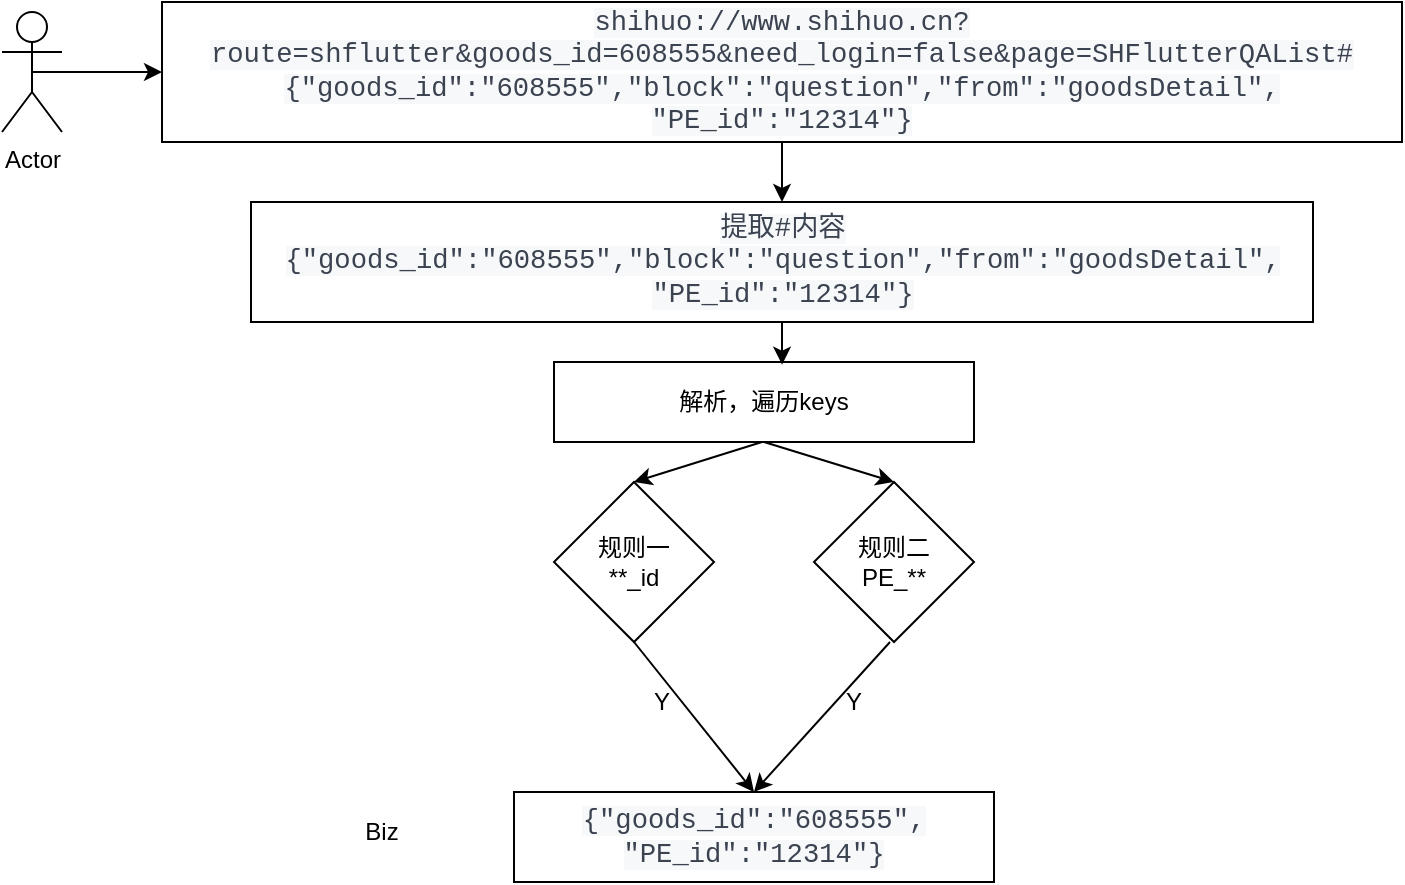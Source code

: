 <mxfile version="14.2.7" type="github">
  <diagram id="TLzFUHAlMp1SjYv1UOmY" name="Page-1">
    <mxGraphModel dx="901" dy="534" grid="1" gridSize="10" guides="1" tooltips="1" connect="1" arrows="1" fold="1" page="1" pageScale="1" pageWidth="827" pageHeight="1169" math="0" shadow="0">
      <root>
        <mxCell id="0" />
        <mxCell id="1" parent="0" />
        <mxCell id="tXTAQBRWPAYxfKV3fFaE-2" value="&lt;span style=&quot;color: rgb(59 , 67 , 81) ; font-family: &amp;#34;sf mono&amp;#34; , &amp;#34;segoe ui mono&amp;#34; , &amp;#34;roboto mono&amp;#34; , &amp;#34;menlo&amp;#34; , &amp;#34;courier&amp;#34; , monospace ; font-size: 13.6px ; text-align: left ; background-color: rgb(247 , 248 , 249)&quot;&gt;shihuo://www.shihuo.cn?route=shflutter&amp;amp;goods_id=608555&amp;amp;need_login=false&amp;amp;page=SHFlutterQAList#{&quot;goods_id&quot;:&quot;608555&quot;,&quot;block&quot;:&quot;question&quot;,&quot;from&quot;:&quot;goodsDetail&quot;, &quot;PE_id&quot;:&quot;12314&quot;}&lt;/span&gt;" style="rounded=0;whiteSpace=wrap;html=1;" vertex="1" parent="1">
          <mxGeometry x="130" y="170" width="620" height="70" as="geometry" />
        </mxCell>
        <mxCell id="tXTAQBRWPAYxfKV3fFaE-3" value="Actor" style="shape=umlActor;verticalLabelPosition=bottom;verticalAlign=top;html=1;outlineConnect=0;" vertex="1" parent="1">
          <mxGeometry x="50" y="175" width="30" height="60" as="geometry" />
        </mxCell>
        <mxCell id="tXTAQBRWPAYxfKV3fFaE-4" value="" style="endArrow=classic;html=1;exitX=0.5;exitY=0.5;exitDx=0;exitDy=0;exitPerimeter=0;entryX=0;entryY=0.5;entryDx=0;entryDy=0;" edge="1" parent="1" source="tXTAQBRWPAYxfKV3fFaE-3" target="tXTAQBRWPAYxfKV3fFaE-2">
          <mxGeometry width="50" height="50" relative="1" as="geometry">
            <mxPoint x="80" y="220" as="sourcePoint" />
            <mxPoint x="130" y="170" as="targetPoint" />
          </mxGeometry>
        </mxCell>
        <mxCell id="tXTAQBRWPAYxfKV3fFaE-7" value="&lt;span style=&quot;color: rgb(59 , 67 , 81) ; font-family: &amp;#34;sf mono&amp;#34; , &amp;#34;segoe ui mono&amp;#34; , &amp;#34;roboto mono&amp;#34; , &amp;#34;menlo&amp;#34; , &amp;#34;courier&amp;#34; , monospace ; font-size: 13.6px ; text-align: left ; background-color: rgb(247 , 248 , 249)&quot;&gt;提取#内容&lt;br&gt;&lt;/span&gt;&lt;span style=&quot;color: rgb(59 , 67 , 81) ; font-family: &amp;#34;sf mono&amp;#34; , &amp;#34;segoe ui mono&amp;#34; , &amp;#34;roboto mono&amp;#34; , &amp;#34;menlo&amp;#34; , &amp;#34;courier&amp;#34; , monospace ; font-size: 13.6px ; text-align: left ; background-color: rgb(247 , 248 , 249)&quot;&gt;{&quot;goods_id&quot;:&quot;608555&quot;,&quot;block&quot;:&quot;question&quot;,&quot;from&quot;:&quot;goodsDetail&quot;, &quot;PE_id&quot;:&quot;12314&quot;}&lt;/span&gt;&lt;span style=&quot;color: rgb(59 , 67 , 81) ; font-family: &amp;#34;sf mono&amp;#34; , &amp;#34;segoe ui mono&amp;#34; , &amp;#34;roboto mono&amp;#34; , &amp;#34;menlo&amp;#34; , &amp;#34;courier&amp;#34; , monospace ; font-size: 13.6px ; text-align: left ; background-color: rgb(247 , 248 , 249)&quot;&gt;&lt;br&gt;&lt;/span&gt;" style="rounded=0;whiteSpace=wrap;html=1;" vertex="1" parent="1">
          <mxGeometry x="174.5" y="270" width="531" height="60" as="geometry" />
        </mxCell>
        <mxCell id="tXTAQBRWPAYxfKV3fFaE-8" value="" style="endArrow=classic;html=1;exitX=0.5;exitY=1;exitDx=0;exitDy=0;entryX=0.5;entryY=0;entryDx=0;entryDy=0;" edge="1" parent="1" source="tXTAQBRWPAYxfKV3fFaE-2" target="tXTAQBRWPAYxfKV3fFaE-7">
          <mxGeometry width="50" height="50" relative="1" as="geometry">
            <mxPoint x="380" y="440" as="sourcePoint" />
            <mxPoint x="440" y="270" as="targetPoint" />
          </mxGeometry>
        </mxCell>
        <mxCell id="tXTAQBRWPAYxfKV3fFaE-15" value="&lt;span&gt;规则一&lt;/span&gt;&lt;br&gt;&lt;span&gt;**_id&lt;/span&gt;" style="rhombus;whiteSpace=wrap;html=1;" vertex="1" parent="1">
          <mxGeometry x="326" y="410" width="80" height="80" as="geometry" />
        </mxCell>
        <mxCell id="tXTAQBRWPAYxfKV3fFaE-16" value="规则二&lt;br&gt;PE_**" style="rhombus;whiteSpace=wrap;html=1;" vertex="1" parent="1">
          <mxGeometry x="456" y="410" width="80" height="80" as="geometry" />
        </mxCell>
        <mxCell id="tXTAQBRWPAYxfKV3fFaE-17" value="解析，遍历keys" style="rounded=0;whiteSpace=wrap;html=1;" vertex="1" parent="1">
          <mxGeometry x="326" y="350" width="210" height="40" as="geometry" />
        </mxCell>
        <mxCell id="tXTAQBRWPAYxfKV3fFaE-18" value="" style="endArrow=classic;html=1;exitX=0.5;exitY=1;exitDx=0;exitDy=0;entryX=0.543;entryY=0.033;entryDx=0;entryDy=0;entryPerimeter=0;" edge="1" parent="1" source="tXTAQBRWPAYxfKV3fFaE-7" target="tXTAQBRWPAYxfKV3fFaE-17">
          <mxGeometry width="50" height="50" relative="1" as="geometry">
            <mxPoint x="439.5" y="330" as="sourcePoint" />
            <mxPoint x="439.5" y="350" as="targetPoint" />
          </mxGeometry>
        </mxCell>
        <mxCell id="tXTAQBRWPAYxfKV3fFaE-19" value="" style="endArrow=classic;html=1;entryX=0.5;entryY=0;entryDx=0;entryDy=0;exitX=0.5;exitY=1;exitDx=0;exitDy=0;" edge="1" parent="1" source="tXTAQBRWPAYxfKV3fFaE-17" target="tXTAQBRWPAYxfKV3fFaE-16">
          <mxGeometry width="50" height="50" relative="1" as="geometry">
            <mxPoint x="440" y="440" as="sourcePoint" />
            <mxPoint x="490" y="390" as="targetPoint" />
          </mxGeometry>
        </mxCell>
        <mxCell id="tXTAQBRWPAYxfKV3fFaE-20" value="" style="endArrow=classic;html=1;entryX=0.5;entryY=0;entryDx=0;entryDy=0;" edge="1" parent="1" target="tXTAQBRWPAYxfKV3fFaE-15">
          <mxGeometry width="50" height="50" relative="1" as="geometry">
            <mxPoint x="430" y="390" as="sourcePoint" />
            <mxPoint x="506" y="420" as="targetPoint" />
          </mxGeometry>
        </mxCell>
        <mxCell id="tXTAQBRWPAYxfKV3fFaE-21" value="&lt;span style=&quot;color: rgb(59 , 67 , 81) ; font-family: &amp;#34;sf mono&amp;#34; , &amp;#34;segoe ui mono&amp;#34; , &amp;#34;roboto mono&amp;#34; , &amp;#34;menlo&amp;#34; , &amp;#34;courier&amp;#34; , monospace ; font-size: 13.6px ; text-align: left ; background-color: rgb(247 , 248 , 249)&quot;&gt;{&quot;goods_id&quot;:&quot;608555&quot;, &quot;PE_id&quot;:&quot;12314&quot;}&lt;/span&gt;" style="rounded=0;whiteSpace=wrap;html=1;" vertex="1" parent="1">
          <mxGeometry x="306" y="565" width="240" height="45" as="geometry" />
        </mxCell>
        <mxCell id="tXTAQBRWPAYxfKV3fFaE-24" value="Biz" style="text;html=1;strokeColor=none;fillColor=none;align=center;verticalAlign=middle;whiteSpace=wrap;rounded=0;" vertex="1" parent="1">
          <mxGeometry x="220" y="575" width="40" height="20" as="geometry" />
        </mxCell>
        <mxCell id="tXTAQBRWPAYxfKV3fFaE-25" value="" style="endArrow=classic;html=1;entryX=0.5;entryY=0;entryDx=0;entryDy=0;" edge="1" parent="1" target="tXTAQBRWPAYxfKV3fFaE-21">
          <mxGeometry width="50" height="50" relative="1" as="geometry">
            <mxPoint x="494" y="490" as="sourcePoint" />
            <mxPoint x="440" y="520" as="targetPoint" />
          </mxGeometry>
        </mxCell>
        <mxCell id="tXTAQBRWPAYxfKV3fFaE-26" value="Y" style="text;html=1;strokeColor=none;fillColor=none;align=center;verticalAlign=middle;whiteSpace=wrap;rounded=0;" vertex="1" parent="1">
          <mxGeometry x="456" y="510" width="40" height="20" as="geometry" />
        </mxCell>
        <mxCell id="tXTAQBRWPAYxfKV3fFaE-27" value="" style="endArrow=classic;html=1;exitX=0.5;exitY=1;exitDx=0;exitDy=0;entryX=0.5;entryY=0;entryDx=0;entryDy=0;" edge="1" parent="1" source="tXTAQBRWPAYxfKV3fFaE-15" target="tXTAQBRWPAYxfKV3fFaE-21">
          <mxGeometry width="50" height="50" relative="1" as="geometry">
            <mxPoint x="504" y="500" as="sourcePoint" />
            <mxPoint x="430" y="560" as="targetPoint" />
          </mxGeometry>
        </mxCell>
        <mxCell id="tXTAQBRWPAYxfKV3fFaE-28" value="Y" style="text;html=1;strokeColor=none;fillColor=none;align=center;verticalAlign=middle;whiteSpace=wrap;rounded=0;" vertex="1" parent="1">
          <mxGeometry x="360" y="510" width="40" height="20" as="geometry" />
        </mxCell>
      </root>
    </mxGraphModel>
  </diagram>
</mxfile>
